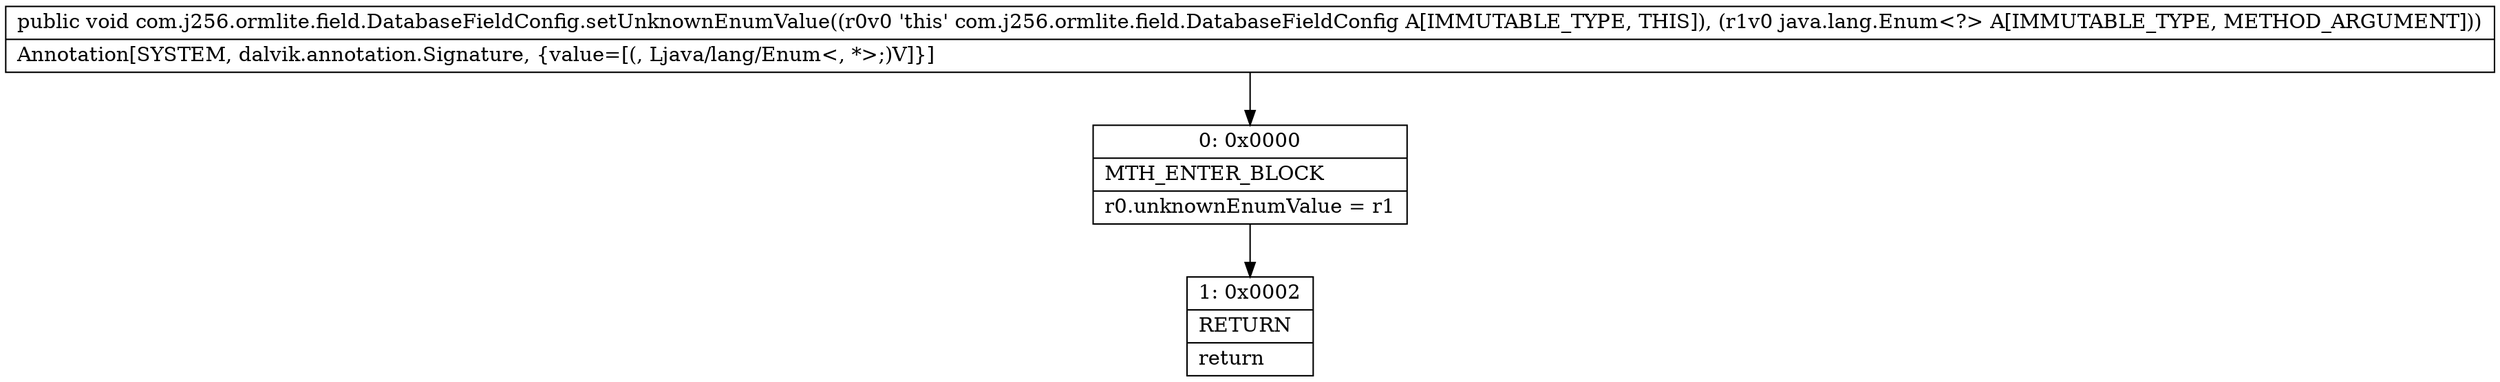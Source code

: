 digraph "CFG forcom.j256.ormlite.field.DatabaseFieldConfig.setUnknownEnumValue(Ljava\/lang\/Enum;)V" {
Node_0 [shape=record,label="{0\:\ 0x0000|MTH_ENTER_BLOCK\l|r0.unknownEnumValue = r1\l}"];
Node_1 [shape=record,label="{1\:\ 0x0002|RETURN\l|return\l}"];
MethodNode[shape=record,label="{public void com.j256.ormlite.field.DatabaseFieldConfig.setUnknownEnumValue((r0v0 'this' com.j256.ormlite.field.DatabaseFieldConfig A[IMMUTABLE_TYPE, THIS]), (r1v0 java.lang.Enum\<?\> A[IMMUTABLE_TYPE, METHOD_ARGUMENT]))  | Annotation[SYSTEM, dalvik.annotation.Signature, \{value=[(, Ljava\/lang\/Enum\<, *\>;)V]\}]\l}"];
MethodNode -> Node_0;
Node_0 -> Node_1;
}

